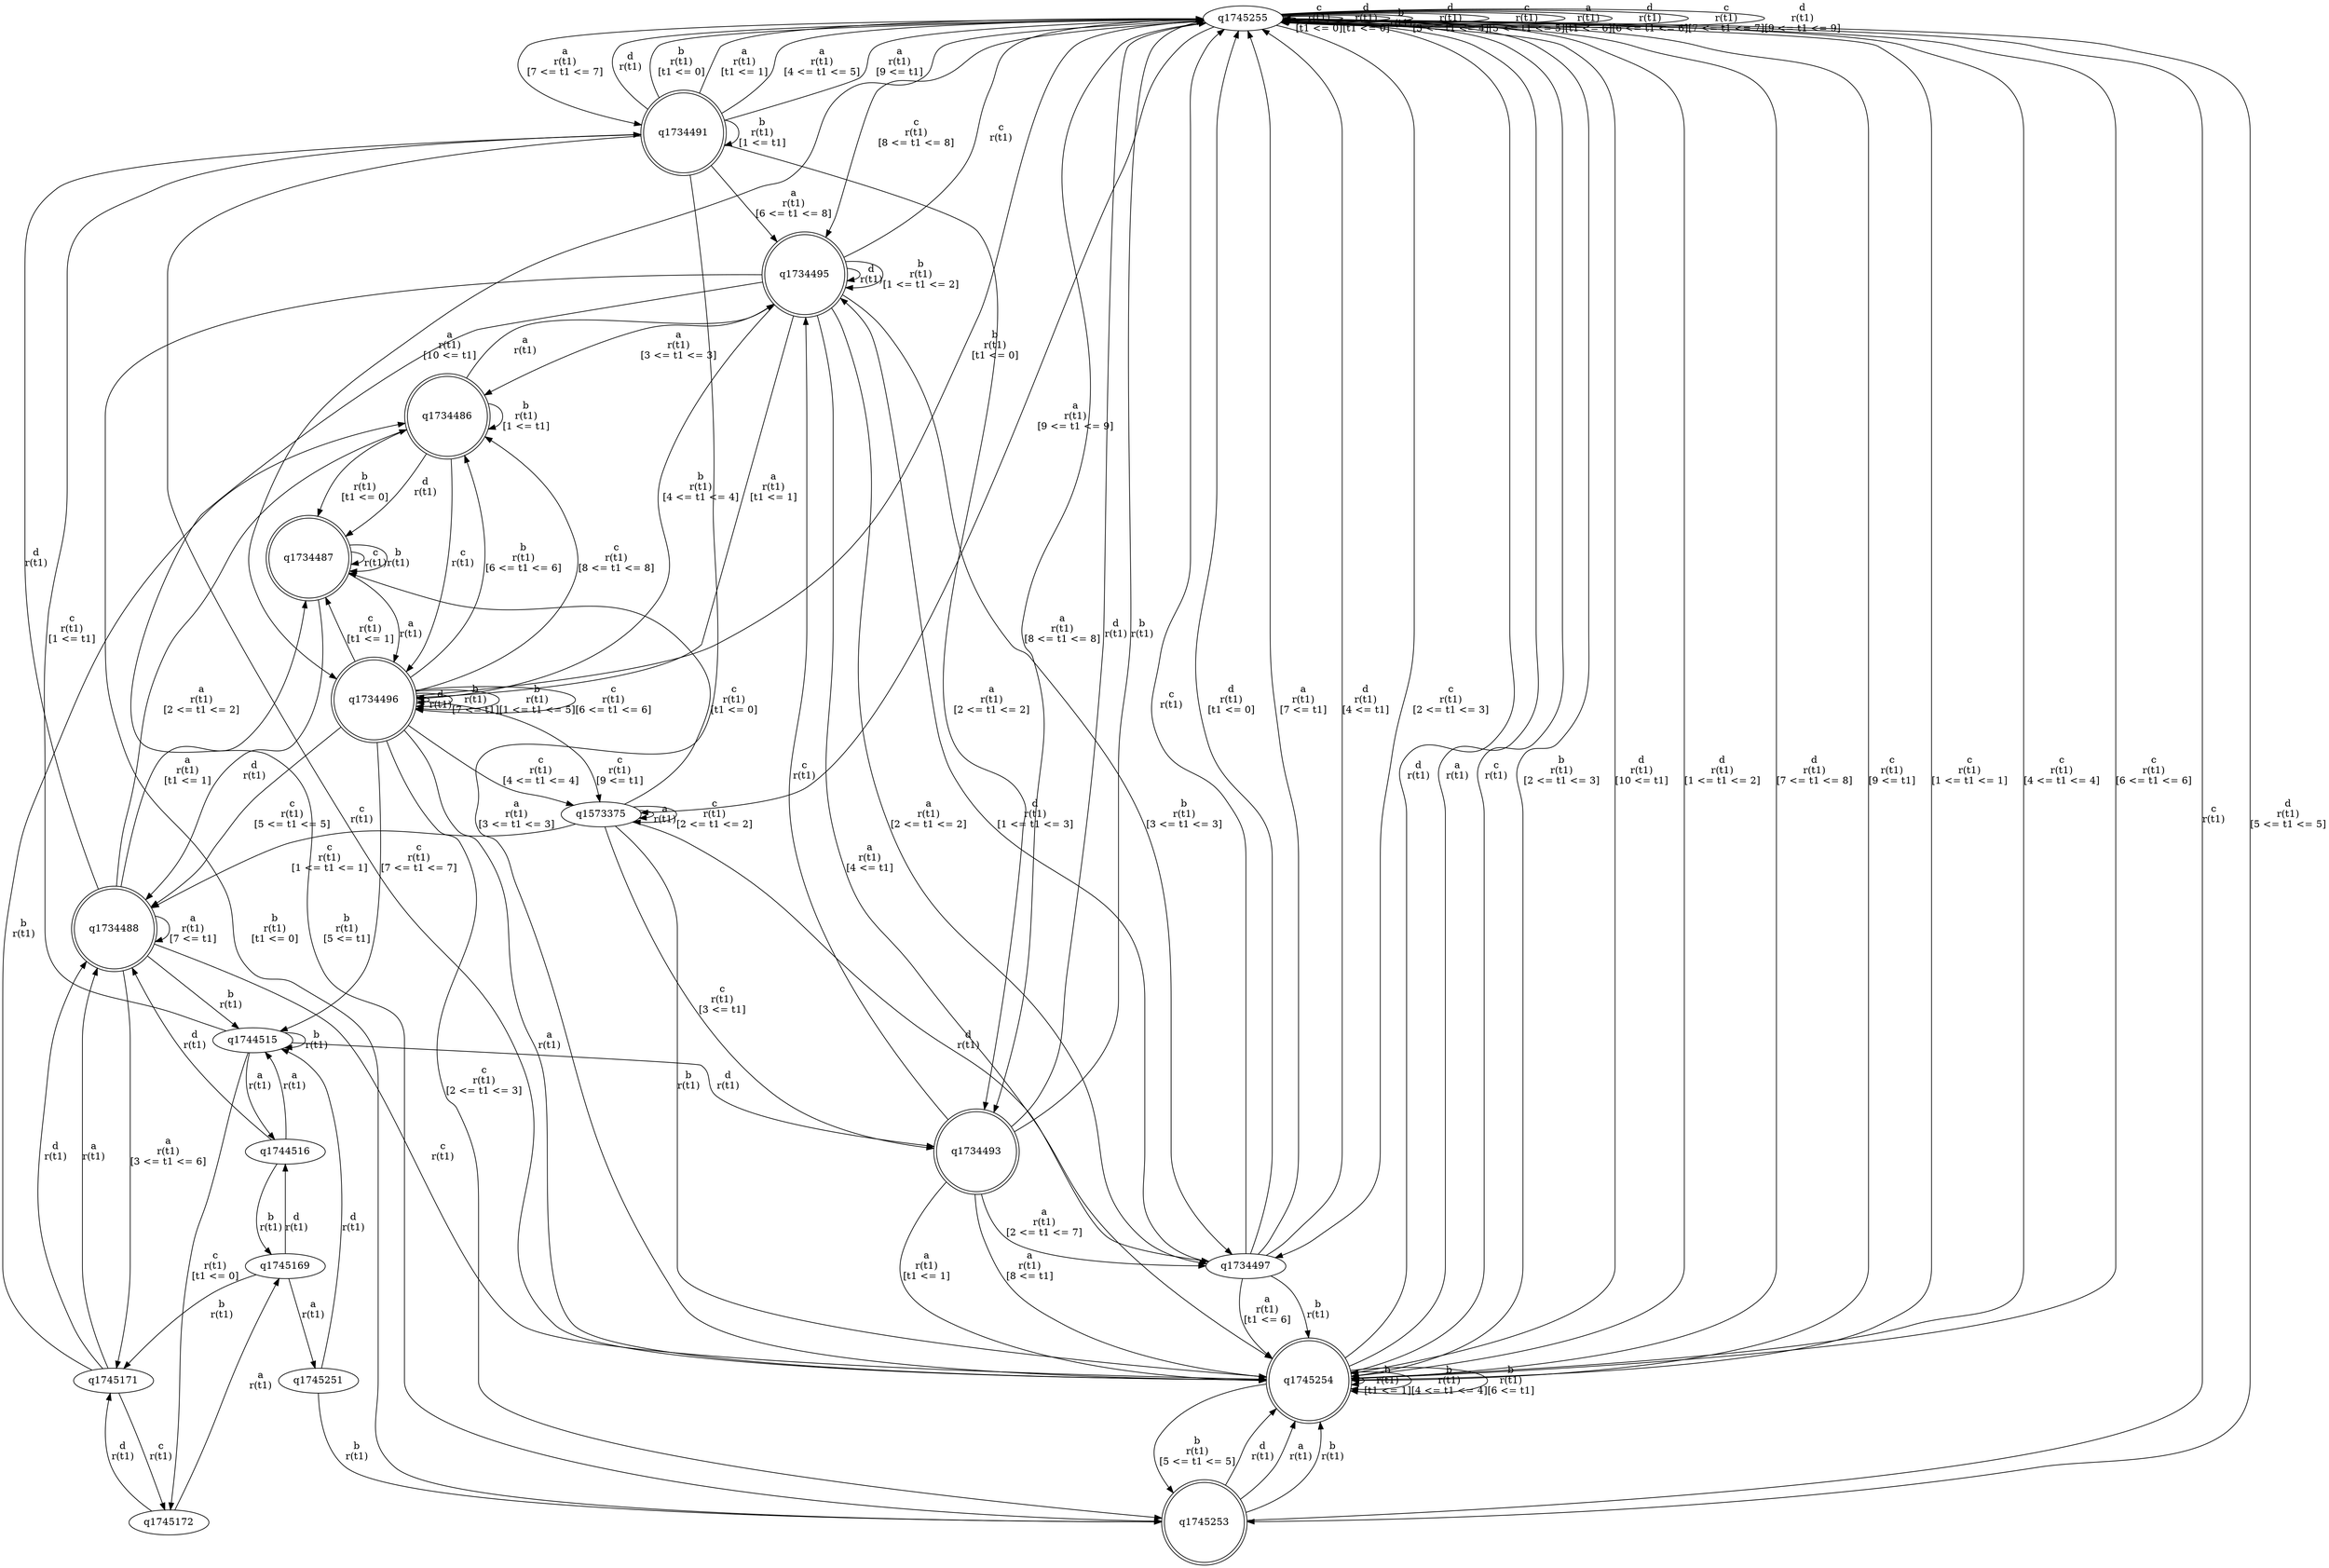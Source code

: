 digraph "tests_1/test125/solution101/solution_verwer" {
	q1745255[label=q1745255]
	q1745254[label=q1745254 shape=doublecircle]
	q1745253[label=q1745253 shape=doublecircle]
	q1734491[label=q1734491 shape=doublecircle]
	q1734493[label=q1734493 shape=doublecircle]
	q1734497[label=q1734497]
	q1734495[label=q1734495 shape=doublecircle]
	q1734496[label=q1734496 shape=doublecircle]
	q1734487[label=q1734487 shape=doublecircle]
	q1734488[label=q1734488 shape=doublecircle]
	q1734486[label=q1734486 shape=doublecircle]
	q1745171[label=q1745171]
	q1745172[label=q1745172]
	q1745169[label=q1745169]
	q1744516[label=q1744516]
	q1744515[label=q1744515]
	q1745251[label=q1745251]
	q1573375[label=q1573375]
	q1745255 -> q1745255[label="c\nr(t1)\n[t1 <= 0]"]
	q1745255 -> q1745255[label="d\nr(t1)\n[t1 <= 0]"]
	q1745255 -> q1745254[label="c\nr(t1)\n[1 <= t1 <= 1]"]
	q1745254 -> q1745255[label="d\nr(t1)\n"]
	q1745254 -> q1745255[label="a\nr(t1)\n"]
	q1745254 -> q1745255[label="c\nr(t1)\n"]
	q1745254 -> q1745254[label="b\nr(t1)\n[t1 <= 1]"]
	q1745254 -> q1745255[label="b\nr(t1)\n[2 <= t1 <= 3]"]
	q1745254 -> q1745254[label="b\nr(t1)\n[4 <= t1 <= 4]"]
	q1745254 -> q1745253[label="b\nr(t1)\n[5 <= t1 <= 5]"]
	q1745253 -> q1745255[label="c\nr(t1)\n"]
	q1745253 -> q1745254[label="d\nr(t1)\n"]
	q1745253 -> q1745254[label="a\nr(t1)\n"]
	q1745253 -> q1745254[label="b\nr(t1)\n"]
	q1745254 -> q1745254[label="b\nr(t1)\n[6 <= t1]"]
	q1745255 -> q1745255[label="b\nr(t1)\n"]
	q1745255 -> q1745254[label="c\nr(t1)\n[4 <= t1 <= 4]"]
	q1745255 -> q1745255[label="d\nr(t1)\n[3 <= t1 <= 4]"]
	q1745255 -> q1745255[label="c\nr(t1)\n[5 <= t1 <= 5]"]
	q1745255 -> q1745255[label="a\nr(t1)\n[t1 <= 6]"]
	q1745255 -> q1745253[label="d\nr(t1)\n[5 <= t1 <= 5]"]
	q1745255 -> q1745254[label="c\nr(t1)\n[6 <= t1 <= 6]"]
	q1745255 -> q1734491[label="a\nr(t1)\n[7 <= t1 <= 7]"]
	q1734491 -> q1745255[label="d\nr(t1)\n"]
	q1734491 -> q1745254[label="c\nr(t1)\n"]
	q1734491 -> q1745255[label="b\nr(t1)\n[t1 <= 0]"]
	q1734491 -> q1745255[label="a\nr(t1)\n[t1 <= 1]"]
	q1734491 -> q1734491[label="b\nr(t1)\n[1 <= t1]"]
	q1734491 -> q1734493[label="a\nr(t1)\n[2 <= t1 <= 2]"]
	q1734493 -> q1745255[label="d\nr(t1)\n"]
	q1734493 -> q1745255[label="b\nr(t1)\n"]
	q1734493 -> q1745254[label="a\nr(t1)\n[t1 <= 1]"]
	q1734493 -> q1734497[label="a\nr(t1)\n[2 <= t1 <= 7]"]
	q1734497 -> q1745255[label="c\nr(t1)\n"]
	q1734497 -> q1745254[label="b\nr(t1)\n"]
	q1734497 -> q1745255[label="d\nr(t1)\n[t1 <= 0]"]
	q1734497 -> q1745254[label="a\nr(t1)\n[t1 <= 6]"]
	q1734497 -> q1745255[label="a\nr(t1)\n[7 <= t1]"]
	q1734497 -> q1734495[label="d\nr(t1)\n[1 <= t1 <= 3]"]
	q1734495 -> q1745255[label="c\nr(t1)\n"]
	q1734495 -> q1734495[label="d\nr(t1)\n"]
	q1734495 -> q1745253[label="b\nr(t1)\n[t1 <= 0]"]
	q1734495 -> q1734496[label="a\nr(t1)\n[t1 <= 1]"]
	q1734496 -> q1745254[label="a\nr(t1)\n"]
	q1734496 -> q1734496[label="d\nr(t1)\n"]
	q1734496 -> q1745255[label="b\nr(t1)\n[t1 <= 0]"]
	q1734496 -> q1734487[label="c\nr(t1)\n[t1 <= 1]"]
	q1734487 -> q1734496[label="a\nr(t1)\n"]
	q1734487 -> q1734488[label="d\nr(t1)\n"]
	q1734488 -> q1734491[label="d\nr(t1)\n"]
	q1734488 -> q1734487[label="a\nr(t1)\n[t1 <= 1]"]
	q1734488 -> q1734488[label="a\nr(t1)\n[7 <= t1]"]
	q1734488 -> q1734486[label="a\nr(t1)\n[2 <= t1 <= 2]"]
	q1734486 -> q1734495[label="a\nr(t1)\n"]
	q1734486 -> q1734496[label="c\nr(t1)\n"]
	q1734486 -> q1734487[label="b\nr(t1)\n[t1 <= 0]"]
	q1734486 -> q1734486[label="b\nr(t1)\n[1 <= t1]"]
	q1734486 -> q1734487[label="d\nr(t1)\n"]
	q1734488 -> q1745171[label="a\nr(t1)\n[3 <= t1 <= 6]"]
	q1745171 -> q1734488[label="d\nr(t1)\n"]
	q1745171 -> q1734488[label="a\nr(t1)\n"]
	q1745171 -> q1745172[label="c\nr(t1)\n"]
	q1745172 -> q1745171[label="d\nr(t1)\n"]
	q1745172 -> q1745169[label="a\nr(t1)\n"]
	q1745169 -> q1744516[label="d\nr(t1)\n"]
	q1744516 -> q1744515[label="a\nr(t1)\n"]
	q1744515 -> q1734493[label="d\nr(t1)\n"]
	q1744515 -> q1744516[label="a\nr(t1)\n"]
	q1744515 -> q1744515[label="b\nr(t1)\n"]
	q1744515 -> q1745172[label="c\nr(t1)\n[t1 <= 0]"]
	q1744515 -> q1734491[label="c\nr(t1)\n[1 <= t1]"]
	q1744516 -> q1734488[label="d\nr(t1)\n"]
	q1744516 -> q1745169[label="b\nr(t1)\n"]
	q1745169 -> q1745251[label="a\nr(t1)\n"]
	q1745251 -> q1744515[label="d\nr(t1)\n"]
	q1745251 -> q1745253[label="b\nr(t1)\n"]
	q1745169 -> q1745171[label="b\nr(t1)\n"]
	q1745171 -> q1734486[label="b\nr(t1)\n"]
	q1734488 -> q1745254[label="c\nr(t1)\n"]
	q1734488 -> q1744515[label="b\nr(t1)\n"]
	q1734487 -> q1734487[label="c\nr(t1)\n"]
	q1734487 -> q1734487[label="b\nr(t1)\n"]
	q1734496 -> q1734496[label="b\nr(t1)\n[7 <= t1]"]
	q1734496 -> q1734496[label="b\nr(t1)\n[1 <= t1 <= 5]"]
	q1734496 -> q1734486[label="b\nr(t1)\n[6 <= t1 <= 6]"]
	q1734496 -> q1745253[label="c\nr(t1)\n[2 <= t1 <= 3]"]
	q1734496 -> q1573375[label="c\nr(t1)\n[4 <= t1 <= 4]"]
	q1573375 -> q1745254[label="b\nr(t1)\n"]
	q1573375 -> q1734497[label="d\nr(t1)\n"]
	q1573375 -> q1573375[label="a\nr(t1)\n"]
	q1573375 -> q1573375[label="c\nr(t1)\n[2 <= t1 <= 2]"]
	q1573375 -> q1734493[label="c\nr(t1)\n[3 <= t1]"]
	q1573375 -> q1734487[label="c\nr(t1)\n[t1 <= 0]"]
	q1573375 -> q1734488[label="c\nr(t1)\n[1 <= t1 <= 1]"]
	q1734496 -> q1734486[label="c\nr(t1)\n[8 <= t1 <= 8]"]
	q1734496 -> q1573375[label="c\nr(t1)\n[9 <= t1]"]
	q1734496 -> q1734488[label="c\nr(t1)\n[5 <= t1 <= 5]"]
	q1734496 -> q1734496[label="c\nr(t1)\n[6 <= t1 <= 6]"]
	q1734496 -> q1744515[label="c\nr(t1)\n[7 <= t1 <= 7]"]
	q1734495 -> q1734495[label="b\nr(t1)\n[1 <= t1 <= 2]"]
	q1734495 -> q1734497[label="a\nr(t1)\n[2 <= t1 <= 2]"]
	q1734495 -> q1734497[label="b\nr(t1)\n[3 <= t1 <= 3]"]
	q1734495 -> q1734486[label="a\nr(t1)\n[3 <= t1 <= 3]"]
	q1734495 -> q1745254[label="a\nr(t1)\n[4 <= t1]"]
	q1734495 -> q1734496[label="b\nr(t1)\n[4 <= t1 <= 4]"]
	q1734495 -> q1745253[label="b\nr(t1)\n[5 <= t1]"]
	q1734497 -> q1745255[label="d\nr(t1)\n[4 <= t1]"]
	q1734493 -> q1745254[label="a\nr(t1)\n[8 <= t1]"]
	q1734493 -> q1734495[label="c\nr(t1)\n"]
	q1734491 -> q1745254[label="a\nr(t1)\n[3 <= t1 <= 3]"]
	q1734491 -> q1745255[label="a\nr(t1)\n[4 <= t1 <= 5]"]
	q1734491 -> q1734495[label="a\nr(t1)\n[6 <= t1 <= 8]"]
	q1734491 -> q1745255[label="a\nr(t1)\n[9 <= t1]"]
	q1745255 -> q1745255[label="d\nr(t1)\n[6 <= t1 <= 6]"]
	q1745255 -> q1745255[label="c\nr(t1)\n[7 <= t1 <= 7]"]
	q1745255 -> q1734493[label="a\nr(t1)\n[8 <= t1 <= 8]"]
	q1745255 -> q1734495[label="c\nr(t1)\n[8 <= t1 <= 8]"]
	q1745255 -> q1573375[label="a\nr(t1)\n[9 <= t1 <= 9]"]
	q1745255 -> q1734496[label="a\nr(t1)\n[10 <= t1]"]
	q1745255 -> q1745255[label="d\nr(t1)\n[9 <= t1 <= 9]"]
	q1745255 -> q1745254[label="d\nr(t1)\n[10 <= t1]"]
	q1745255 -> q1745254[label="d\nr(t1)\n[1 <= t1 <= 2]"]
	q1745255 -> q1745254[label="d\nr(t1)\n[7 <= t1 <= 8]"]
	q1745255 -> q1745254[label="c\nr(t1)\n[9 <= t1]"]
	q1745255 -> q1734497[label="c\nr(t1)\n[2 <= t1 <= 3]"]
}
